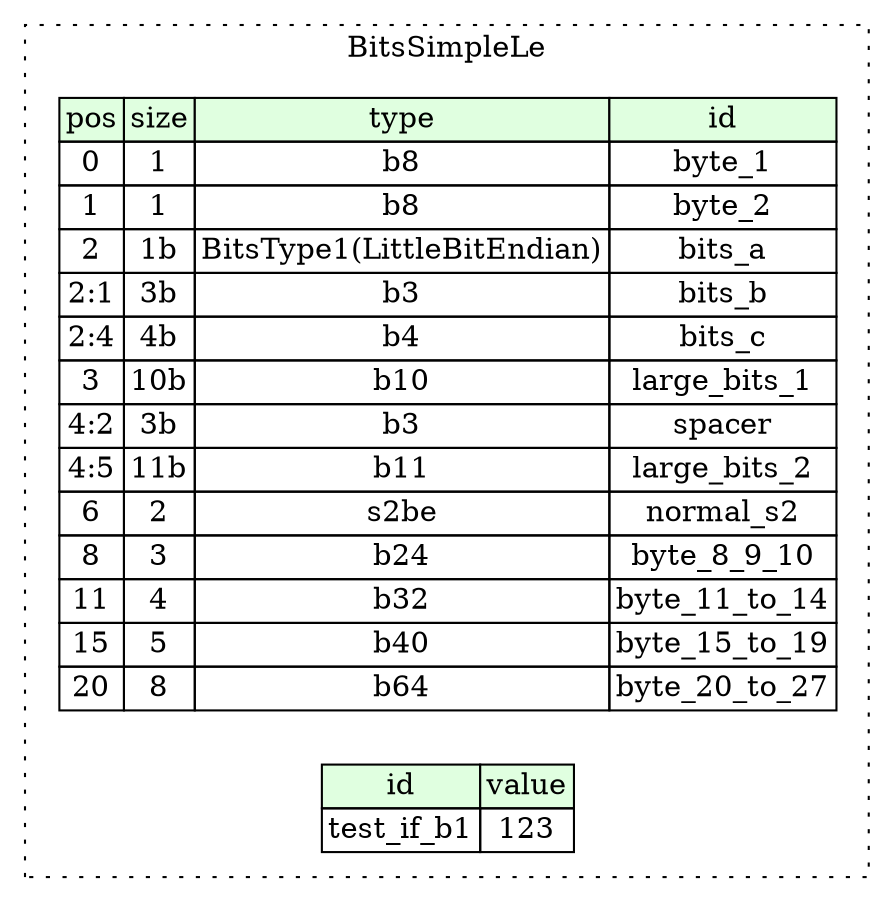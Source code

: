 digraph {
	rankdir=LR;
	node [shape=plaintext];
	subgraph cluster__bits_simple_le {
		label="BitsSimpleLe";
		graph[style=dotted];

		bits_simple_le__seq [label=<<TABLE BORDER="0" CELLBORDER="1" CELLSPACING="0">
			<TR><TD BGCOLOR="#E0FFE0">pos</TD><TD BGCOLOR="#E0FFE0">size</TD><TD BGCOLOR="#E0FFE0">type</TD><TD BGCOLOR="#E0FFE0">id</TD></TR>
			<TR><TD PORT="byte_1_pos">0</TD><TD PORT="byte_1_size">1</TD><TD>b8</TD><TD PORT="byte_1_type">byte_1</TD></TR>
			<TR><TD PORT="byte_2_pos">1</TD><TD PORT="byte_2_size">1</TD><TD>b8</TD><TD PORT="byte_2_type">byte_2</TD></TR>
			<TR><TD PORT="bits_a_pos">2</TD><TD PORT="bits_a_size">1b</TD><TD>BitsType1(LittleBitEndian)</TD><TD PORT="bits_a_type">bits_a</TD></TR>
			<TR><TD PORT="bits_b_pos">2:1</TD><TD PORT="bits_b_size">3b</TD><TD>b3</TD><TD PORT="bits_b_type">bits_b</TD></TR>
			<TR><TD PORT="bits_c_pos">2:4</TD><TD PORT="bits_c_size">4b</TD><TD>b4</TD><TD PORT="bits_c_type">bits_c</TD></TR>
			<TR><TD PORT="large_bits_1_pos">3</TD><TD PORT="large_bits_1_size">10b</TD><TD>b10</TD><TD PORT="large_bits_1_type">large_bits_1</TD></TR>
			<TR><TD PORT="spacer_pos">4:2</TD><TD PORT="spacer_size">3b</TD><TD>b3</TD><TD PORT="spacer_type">spacer</TD></TR>
			<TR><TD PORT="large_bits_2_pos">4:5</TD><TD PORT="large_bits_2_size">11b</TD><TD>b11</TD><TD PORT="large_bits_2_type">large_bits_2</TD></TR>
			<TR><TD PORT="normal_s2_pos">6</TD><TD PORT="normal_s2_size">2</TD><TD>s2be</TD><TD PORT="normal_s2_type">normal_s2</TD></TR>
			<TR><TD PORT="byte_8_9_10_pos">8</TD><TD PORT="byte_8_9_10_size">3</TD><TD>b24</TD><TD PORT="byte_8_9_10_type">byte_8_9_10</TD></TR>
			<TR><TD PORT="byte_11_to_14_pos">11</TD><TD PORT="byte_11_to_14_size">4</TD><TD>b32</TD><TD PORT="byte_11_to_14_type">byte_11_to_14</TD></TR>
			<TR><TD PORT="byte_15_to_19_pos">15</TD><TD PORT="byte_15_to_19_size">5</TD><TD>b40</TD><TD PORT="byte_15_to_19_type">byte_15_to_19</TD></TR>
			<TR><TD PORT="byte_20_to_27_pos">20</TD><TD PORT="byte_20_to_27_size">8</TD><TD>b64</TD><TD PORT="byte_20_to_27_type">byte_20_to_27</TD></TR>
		</TABLE>>];
		bits_simple_le__inst__test_if_b1 [label=<<TABLE BORDER="0" CELLBORDER="1" CELLSPACING="0">
			<TR><TD BGCOLOR="#E0FFE0">id</TD><TD BGCOLOR="#E0FFE0">value</TD></TR>
			<TR><TD>test_if_b1</TD><TD>123</TD></TR>
		</TABLE>>];
	}
}
